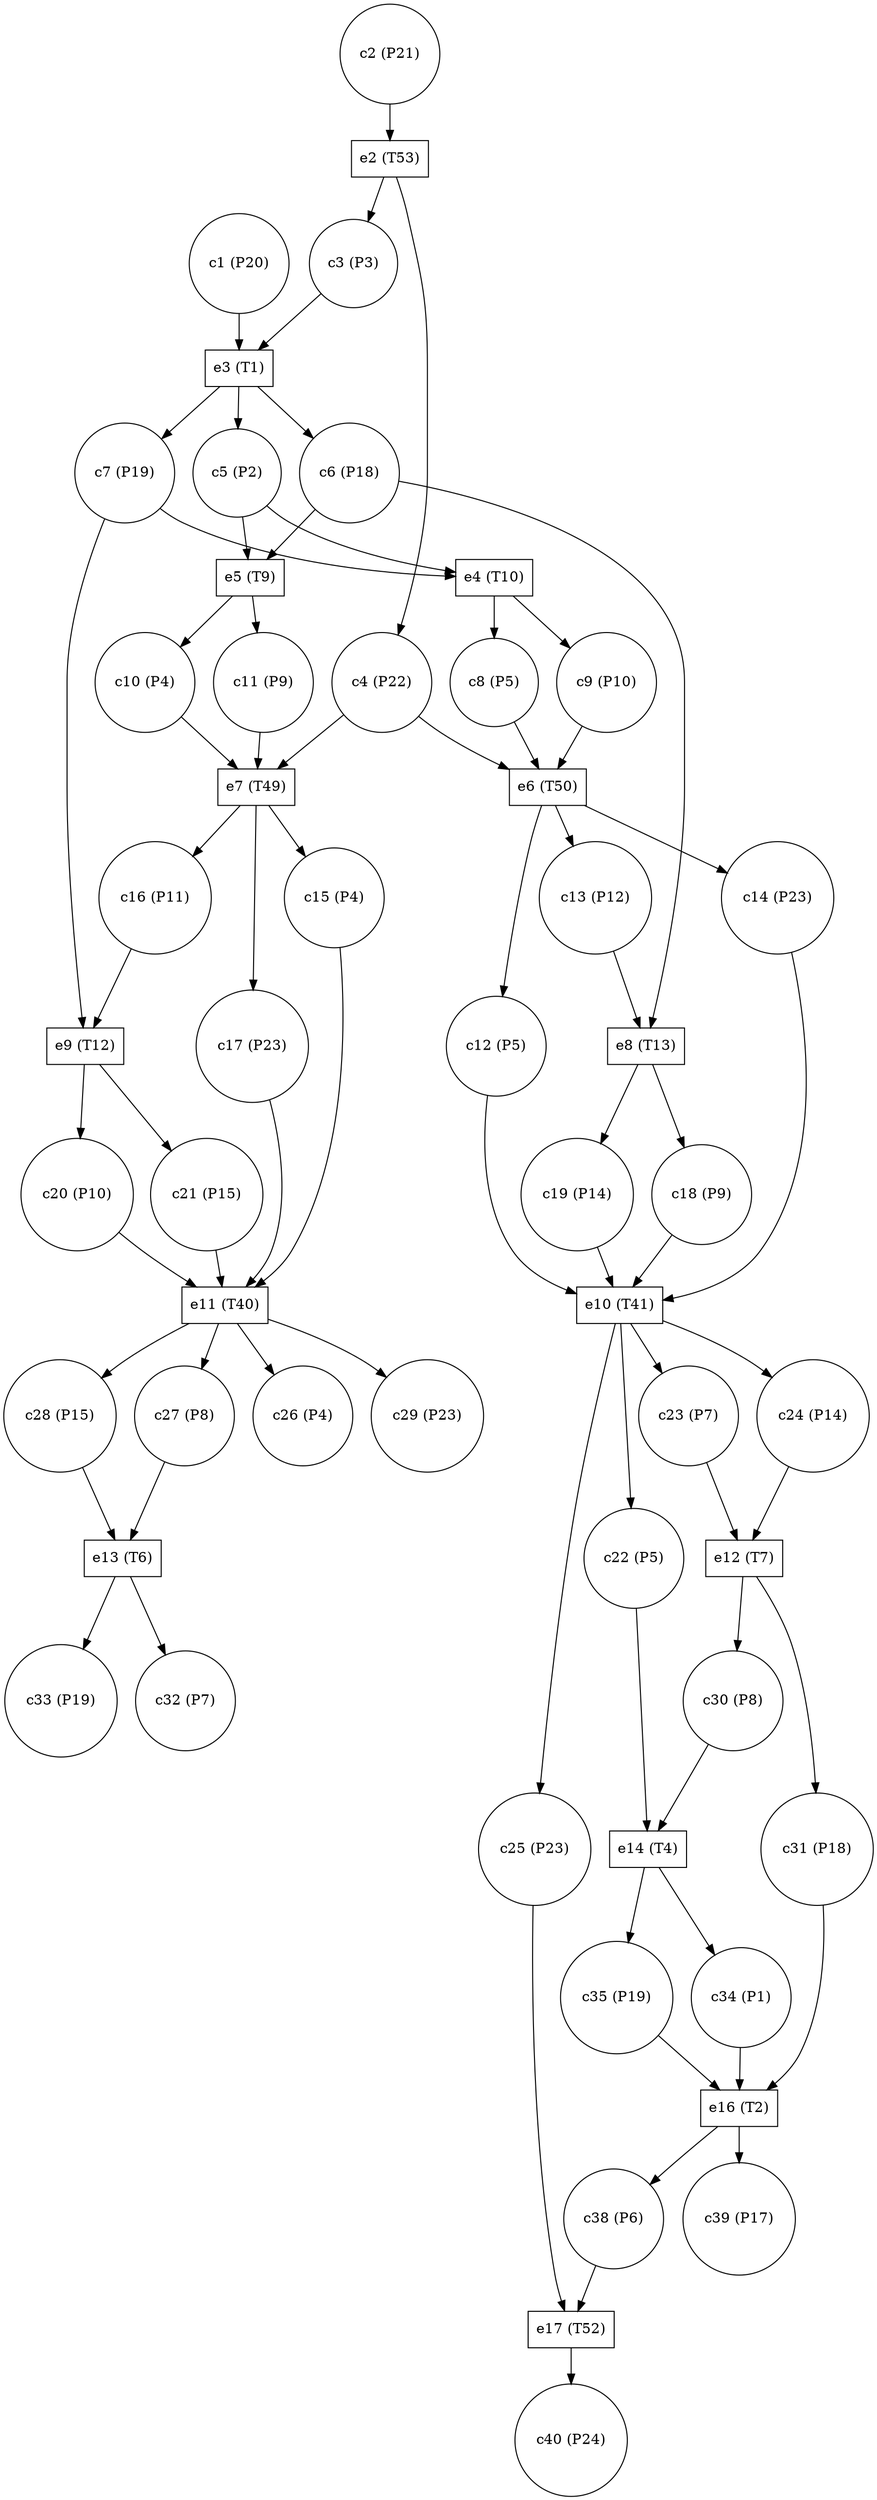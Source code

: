 digraph PetriNet {
// Places
p20 [shape=circle label="c20 (P10)"];
p28 [shape=circle label="c28 (P15)"];
p10 [shape=circle label="c10 (P4)"];
p12 [shape=circle label="c12 (P5)"];
p7 [shape=circle label="c7 (P19)"];
p22 [shape=circle label="c22 (P5)"];
p26 [shape=circle label="c26 (P4)"];
p27 [shape=circle label="c27 (P8)"];
p19 [shape=circle label="c19 (P14)"];
p25 [shape=circle label="c25 (P23)"];
p38 [shape=circle label="c38 (P6)"];
p16 [shape=circle label="c16 (P11)"];
p8 [shape=circle label="c8 (P5)"];
p13 [shape=circle label="c13 (P12)"];
p23 [shape=circle label="c23 (P7)"];
p4 [shape=circle label="c4 (P22)"];
p6 [shape=circle label="c6 (P18)"];
p17 [shape=circle label="c17 (P23)"];
p2 [shape=circle label="c2 (P21)"];
p1 [shape=circle label="c1 (P20)"];
p5 [shape=circle label="c5 (P2)"];
p33 [shape=circle label="c33 (P19)"];
p35 [shape=circle label="c35 (P19)"];
p3 [shape=circle label="c3 (P3)"];
p24 [shape=circle label="c24 (P14)"];
p31 [shape=circle label="c31 (P18)"];
p34 [shape=circle label="c34 (P1)"];
p15 [shape=circle label="c15 (P4)"];
p40 [shape=circle label="c40 (P24)"];
p11 [shape=circle label="c11 (P9)"];
p39 [shape=circle label="c39 (P17)"];
p30 [shape=circle label="c30 (P8)"];
p29 [shape=circle label="c29 (P23)"];
p21 [shape=circle label="c21 (P15)"];
p18 [shape=circle label="c18 (P9)"];
p9 [shape=circle label="c9 (P10)"];
p32 [shape=circle label="c32 (P7)"];
p14 [shape=circle label="c14 (P23)"];
// Transitions
t9 [shape=box label="e9 (T12)"];
t13 [shape=box label="e13 (T6)"];
t6 [shape=box label="e6 (T50)"];
t2 [shape=box label="e2 (T53)"];
t12 [shape=box label="e12 (T7)"];
t7 [shape=box label="e7 (T49)"];
t4 [shape=box label="e4 (T10)"];
t5 [shape=box label="e5 (T9)"];
t8 [shape=box label="e8 (T13)"];
t17 [shape=box label="e17 (T52)"];
t10 [shape=box label="e10 (T41)"];
t14 [shape=box label="e14 (T4)"];
t16 [shape=box label="e16 (T2)"];
t3 [shape=box label="e3 (T1)"];
t11 [shape=box label="e11 (T40)"];
// Edges
p20 -> t11;
p28 -> t13;
p10 -> t7;
p12 -> t10;
p7 -> t4;
p7 -> t9;
p22 -> t14;
p27 -> t13;
p19 -> t10;
p25 -> t17;
p38 -> t17;
p16 -> t9;
p8 -> t6;
p13 -> t8;
p23 -> t12;
p4 -> t6;
p4 -> t7;
p6 -> t5;
p6 -> t8;
p17 -> t11;
p2 -> t2;
p1 -> t3;
p5 -> t4;
p5 -> t5;
p35 -> t16;
p3 -> t3;
p24 -> t12;
p31 -> t16;
p34 -> t16;
p15 -> t11;
p11 -> t7;
p30 -> t14;
p21 -> t11;
p18 -> t10;
p9 -> t6;
p14 -> t10;
t9 -> p20;
t9 -> p21;
t13 -> p32;
t13 -> p33;
t6 -> p12;
t6 -> p13;
t6 -> p14;
t2 -> p3;
t2 -> p4;
t12 -> p30;
t12 -> p31;
t7 -> p15;
t7 -> p16;
t7 -> p17;
t4 -> p8;
t4 -> p9;
t5 -> p10;
t5 -> p11;
t8 -> p18;
t8 -> p19;
t17 -> p40;
t10 -> p22;
t10 -> p23;
t10 -> p24;
t10 -> p25;
t14 -> p34;
t14 -> p35;
t16 -> p38;
t16 -> p39;
t3 -> p5;
t3 -> p6;
t3 -> p7;
t11 -> p26;
t11 -> p27;
t11 -> p28;
t11 -> p29;
}
